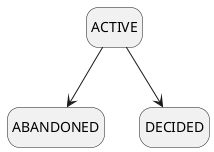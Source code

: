 @startuml
hide empty description

state ACTIVE
state ABANDONED
state DECIDED
ACTIVE --> ABANDONED 
ACTIVE --> DECIDED

@enduml
